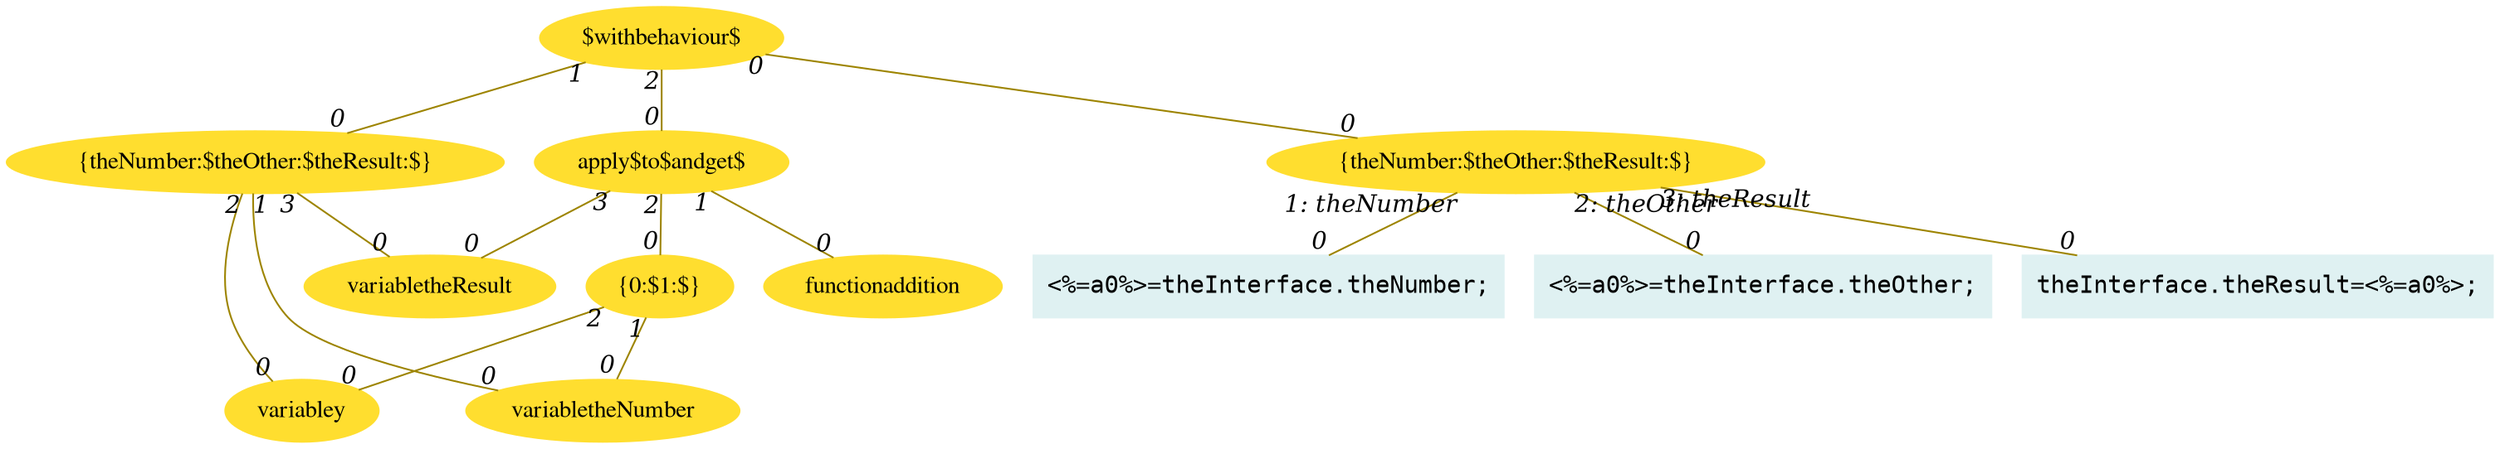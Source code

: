 digraph g{node_453 [shape="ellipse", style="filled", color="#ffde2f", fontname="Times", label="variabletheNumber" ]
node_458 [shape="ellipse", style="filled", color="#ffde2f", fontname="Times", label="variabley" ]
node_463 [shape="ellipse", style="filled", color="#ffde2f", fontname="Times", label="variabletheResult" ]
node_468 [shape="ellipse", style="filled", color="#ffde2f", fontname="Times", label="{theNumber:$theOther:$theResult:$}" ]
node_475 [shape="ellipse", style="filled", color="#ffde2f", fontname="Times", label="functionaddition" ]
node_479 [shape="ellipse", style="filled", color="#ffde2f", fontname="Times", label="{0:$1:$}" ]
node_485 [shape="ellipse", style="filled", color="#ffde2f", fontname="Times", label="apply$to$andget$" ]
node_492 [shape="ellipse", style="filled", color="#ffde2f", fontname="Times", label="$withbehaviour$" ]
node_498 [shape="box", style="filled", color="#dff1f2", fontname="Courier", label="<%=a0%>=theInterface.theNumber;
" ]
node_500 [shape="box", style="filled", color="#dff1f2", fontname="Courier", label="<%=a0%>=theInterface.theOther;
" ]
node_502 [shape="box", style="filled", color="#dff1f2", fontname="Courier", label="theInterface.theResult=<%=a0%>;
" ]
node_504 [shape="ellipse", style="filled", color="#ffde2f", fontname="Times", label="{theNumber:$theOther:$theResult:$}" ]
node_468 -> node_453 [dir=none, arrowHead=none, fontname="Times-Italic", arrowsize=1, color="#9d8400", label="",  headlabel="0", taillabel="1" ]
node_468 -> node_458 [dir=none, arrowHead=none, fontname="Times-Italic", arrowsize=1, color="#9d8400", label="",  headlabel="0", taillabel="2" ]
node_468 -> node_463 [dir=none, arrowHead=none, fontname="Times-Italic", arrowsize=1, color="#9d8400", label="",  headlabel="0", taillabel="3" ]
node_479 -> node_453 [dir=none, arrowHead=none, fontname="Times-Italic", arrowsize=1, color="#9d8400", label="",  headlabel="0", taillabel="1" ]
node_479 -> node_458 [dir=none, arrowHead=none, fontname="Times-Italic", arrowsize=1, color="#9d8400", label="",  headlabel="0", taillabel="2" ]
node_485 -> node_463 [dir=none, arrowHead=none, fontname="Times-Italic", arrowsize=1, color="#9d8400", label="",  headlabel="0", taillabel="3" ]
node_485 -> node_475 [dir=none, arrowHead=none, fontname="Times-Italic", arrowsize=1, color="#9d8400", label="",  headlabel="0", taillabel="1" ]
node_485 -> node_479 [dir=none, arrowHead=none, fontname="Times-Italic", arrowsize=1, color="#9d8400", label="",  headlabel="0", taillabel="2" ]
node_492 -> node_468 [dir=none, arrowHead=none, fontname="Times-Italic", arrowsize=1, color="#9d8400", label="",  headlabel="0", taillabel="1" ]
node_492 -> node_485 [dir=none, arrowHead=none, fontname="Times-Italic", arrowsize=1, color="#9d8400", label="",  headlabel="0", taillabel="2" ]
node_504 -> node_498 [dir=none, arrowHead=none, fontname="Times-Italic", arrowsize=1, color="#9d8400", label="",  headlabel="0", taillabel="1: theNumber" ]
node_504 -> node_500 [dir=none, arrowHead=none, fontname="Times-Italic", arrowsize=1, color="#9d8400", label="",  headlabel="0", taillabel="2: theOther" ]
node_504 -> node_502 [dir=none, arrowHead=none, fontname="Times-Italic", arrowsize=1, color="#9d8400", label="",  headlabel="0", taillabel="3: theResult" ]
node_492 -> node_504 [dir=none, arrowHead=none, fontname="Times-Italic", arrowsize=1, color="#9d8400", label="",  headlabel="0", taillabel="0" ]
}